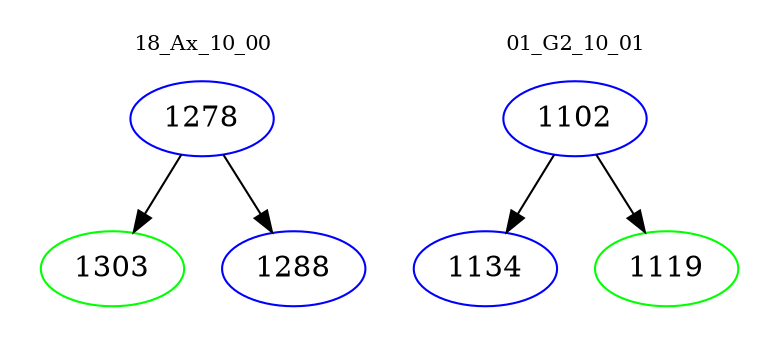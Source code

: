 digraph{
subgraph cluster_0 {
color = white
label = "18_Ax_10_00";
fontsize=10;
T0_1278 [label="1278", color="blue"]
T0_1278 -> T0_1303 [color="black"]
T0_1303 [label="1303", color="green"]
T0_1278 -> T0_1288 [color="black"]
T0_1288 [label="1288", color="blue"]
}
subgraph cluster_1 {
color = white
label = "01_G2_10_01";
fontsize=10;
T1_1102 [label="1102", color="blue"]
T1_1102 -> T1_1134 [color="black"]
T1_1134 [label="1134", color="blue"]
T1_1102 -> T1_1119 [color="black"]
T1_1119 [label="1119", color="green"]
}
}
